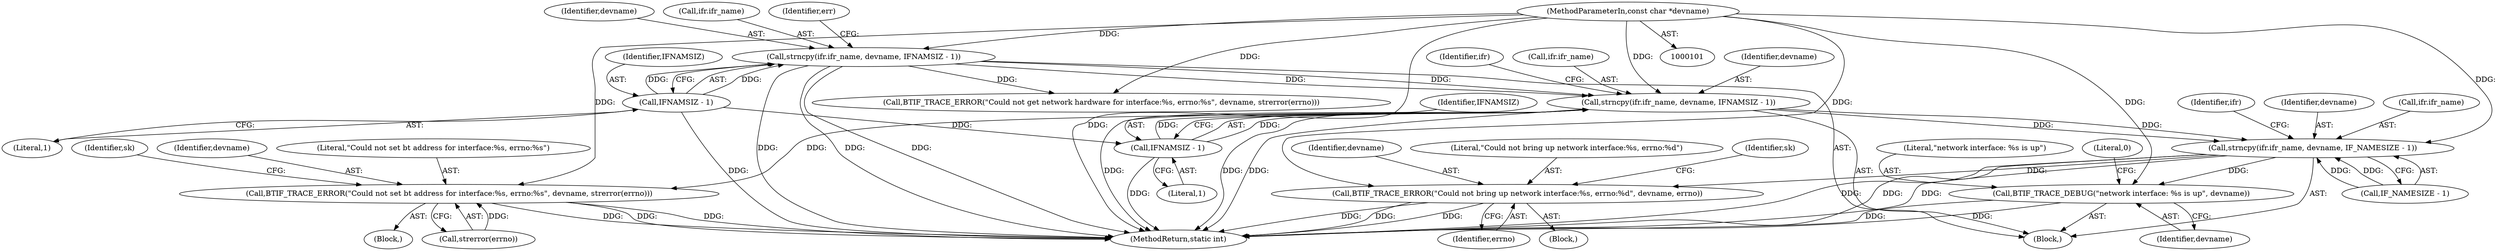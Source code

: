 digraph "0_Android_472271b153c5dc53c28beac55480a8d8434b2d5c_26@API" {
"1000157" [label="(Call,strncpy(ifr.ifr_name, devname, IFNAMSIZ - 1))"];
"1000127" [label="(Call,strncpy(ifr.ifr_name, devname, IFNAMSIZ - 1))"];
"1000102" [label="(MethodParameterIn,const char *devname)"];
"1000132" [label="(Call,IFNAMSIZ - 1)"];
"1000162" [label="(Call,IFNAMSIZ - 1)"];
"1000211" [label="(Call,BTIF_TRACE_ERROR(\"Could not set bt address for interface:%s, errno:%s\", devname, strerror(errno)))"];
"1000227" [label="(Call,strncpy(ifr.ifr_name, devname, IF_NAMESIZE - 1))"];
"1000259" [label="(Call,BTIF_TRACE_ERROR(\"Could not bring up network interface:%s, errno:%d\", devname, errno))"];
"1000270" [label="(Call,BTIF_TRACE_DEBUG(\"network interface: %s is up\", devname))"];
"1000162" [label="(Call,IFNAMSIZ - 1)"];
"1000262" [label="(Identifier,errno)"];
"1000261" [label="(Identifier,devname)"];
"1000163" [label="(Identifier,IFNAMSIZ)"];
"1000271" [label="(Literal,\"network interface: %s is up\")"];
"1000237" [label="(Identifier,ifr)"];
"1000213" [label="(Identifier,devname)"];
"1000212" [label="(Literal,\"Could not set bt address for interface:%s, errno:%s\")"];
"1000127" [label="(Call,strncpy(ifr.ifr_name, devname, IFNAMSIZ - 1))"];
"1000210" [label="(Block,)"];
"1000131" [label="(Identifier,devname)"];
"1000217" [label="(Identifier,sk)"];
"1000270" [label="(Call,BTIF_TRACE_DEBUG(\"network interface: %s is up\", devname))"];
"1000102" [label="(MethodParameterIn,const char *devname)"];
"1000157" [label="(Call,strncpy(ifr.ifr_name, devname, IFNAMSIZ - 1))"];
"1000158" [label="(Call,ifr.ifr_name)"];
"1000232" [label="(Call,IF_NAMESIZE - 1)"];
"1000275" [label="(MethodReturn,static int)"];
"1000260" [label="(Literal,\"Could not bring up network interface:%s, errno:%d\")"];
"1000161" [label="(Identifier,devname)"];
"1000264" [label="(Identifier,sk)"];
"1000128" [label="(Call,ifr.ifr_name)"];
"1000231" [label="(Identifier,devname)"];
"1000214" [label="(Call,strerror(errno))"];
"1000164" [label="(Literal,1)"];
"1000134" [label="(Literal,1)"];
"1000274" [label="(Literal,0)"];
"1000228" [label="(Call,ifr.ifr_name)"];
"1000227" [label="(Call,strncpy(ifr.ifr_name, devname, IF_NAMESIZE - 1))"];
"1000258" [label="(Block,)"];
"1000211" [label="(Call,BTIF_TRACE_ERROR(\"Could not set bt address for interface:%s, errno:%s\", devname, strerror(errno)))"];
"1000136" [label="(Identifier,err)"];
"1000147" [label="(Call,BTIF_TRACE_ERROR(\"Could not get network hardware for interface:%s, errno:%s\", devname, strerror(errno)))"];
"1000272" [label="(Identifier,devname)"];
"1000133" [label="(Identifier,IFNAMSIZ)"];
"1000104" [label="(Block,)"];
"1000168" [label="(Identifier,ifr)"];
"1000132" [label="(Call,IFNAMSIZ - 1)"];
"1000259" [label="(Call,BTIF_TRACE_ERROR(\"Could not bring up network interface:%s, errno:%d\", devname, errno))"];
"1000157" -> "1000104"  [label="AST: "];
"1000157" -> "1000162"  [label="CFG: "];
"1000158" -> "1000157"  [label="AST: "];
"1000161" -> "1000157"  [label="AST: "];
"1000162" -> "1000157"  [label="AST: "];
"1000168" -> "1000157"  [label="CFG: "];
"1000157" -> "1000275"  [label="DDG: "];
"1000157" -> "1000275"  [label="DDG: "];
"1000157" -> "1000275"  [label="DDG: "];
"1000127" -> "1000157"  [label="DDG: "];
"1000127" -> "1000157"  [label="DDG: "];
"1000102" -> "1000157"  [label="DDG: "];
"1000162" -> "1000157"  [label="DDG: "];
"1000162" -> "1000157"  [label="DDG: "];
"1000157" -> "1000211"  [label="DDG: "];
"1000157" -> "1000227"  [label="DDG: "];
"1000157" -> "1000227"  [label="DDG: "];
"1000127" -> "1000104"  [label="AST: "];
"1000127" -> "1000132"  [label="CFG: "];
"1000128" -> "1000127"  [label="AST: "];
"1000131" -> "1000127"  [label="AST: "];
"1000132" -> "1000127"  [label="AST: "];
"1000136" -> "1000127"  [label="CFG: "];
"1000127" -> "1000275"  [label="DDG: "];
"1000127" -> "1000275"  [label="DDG: "];
"1000127" -> "1000275"  [label="DDG: "];
"1000102" -> "1000127"  [label="DDG: "];
"1000132" -> "1000127"  [label="DDG: "];
"1000132" -> "1000127"  [label="DDG: "];
"1000127" -> "1000147"  [label="DDG: "];
"1000102" -> "1000101"  [label="AST: "];
"1000102" -> "1000275"  [label="DDG: "];
"1000102" -> "1000147"  [label="DDG: "];
"1000102" -> "1000211"  [label="DDG: "];
"1000102" -> "1000227"  [label="DDG: "];
"1000102" -> "1000259"  [label="DDG: "];
"1000102" -> "1000270"  [label="DDG: "];
"1000132" -> "1000134"  [label="CFG: "];
"1000133" -> "1000132"  [label="AST: "];
"1000134" -> "1000132"  [label="AST: "];
"1000132" -> "1000275"  [label="DDG: "];
"1000132" -> "1000162"  [label="DDG: "];
"1000162" -> "1000164"  [label="CFG: "];
"1000163" -> "1000162"  [label="AST: "];
"1000164" -> "1000162"  [label="AST: "];
"1000162" -> "1000275"  [label="DDG: "];
"1000211" -> "1000210"  [label="AST: "];
"1000211" -> "1000214"  [label="CFG: "];
"1000212" -> "1000211"  [label="AST: "];
"1000213" -> "1000211"  [label="AST: "];
"1000214" -> "1000211"  [label="AST: "];
"1000217" -> "1000211"  [label="CFG: "];
"1000211" -> "1000275"  [label="DDG: "];
"1000211" -> "1000275"  [label="DDG: "];
"1000211" -> "1000275"  [label="DDG: "];
"1000214" -> "1000211"  [label="DDG: "];
"1000227" -> "1000104"  [label="AST: "];
"1000227" -> "1000232"  [label="CFG: "];
"1000228" -> "1000227"  [label="AST: "];
"1000231" -> "1000227"  [label="AST: "];
"1000232" -> "1000227"  [label="AST: "];
"1000237" -> "1000227"  [label="CFG: "];
"1000227" -> "1000275"  [label="DDG: "];
"1000227" -> "1000275"  [label="DDG: "];
"1000227" -> "1000275"  [label="DDG: "];
"1000232" -> "1000227"  [label="DDG: "];
"1000232" -> "1000227"  [label="DDG: "];
"1000227" -> "1000259"  [label="DDG: "];
"1000227" -> "1000270"  [label="DDG: "];
"1000259" -> "1000258"  [label="AST: "];
"1000259" -> "1000262"  [label="CFG: "];
"1000260" -> "1000259"  [label="AST: "];
"1000261" -> "1000259"  [label="AST: "];
"1000262" -> "1000259"  [label="AST: "];
"1000264" -> "1000259"  [label="CFG: "];
"1000259" -> "1000275"  [label="DDG: "];
"1000259" -> "1000275"  [label="DDG: "];
"1000259" -> "1000275"  [label="DDG: "];
"1000270" -> "1000104"  [label="AST: "];
"1000270" -> "1000272"  [label="CFG: "];
"1000271" -> "1000270"  [label="AST: "];
"1000272" -> "1000270"  [label="AST: "];
"1000274" -> "1000270"  [label="CFG: "];
"1000270" -> "1000275"  [label="DDG: "];
"1000270" -> "1000275"  [label="DDG: "];
}
